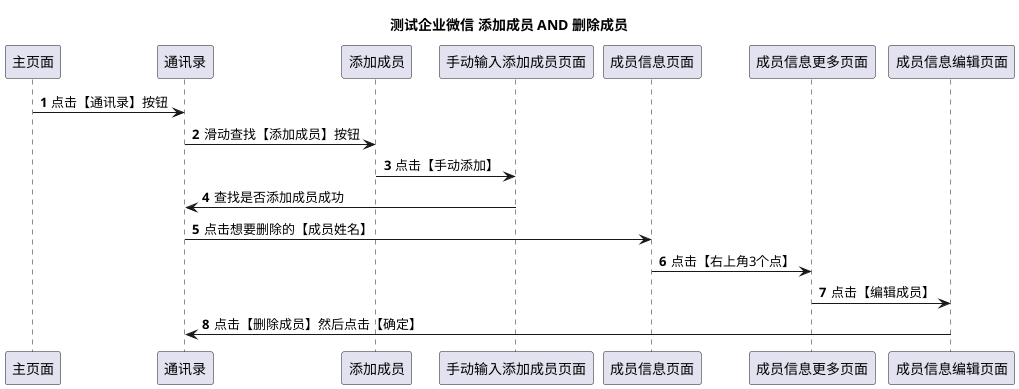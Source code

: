 @startuml
title 测试企业微信 添加成员 AND 删除成员
participant 主页面 as main
participant 通讯录 as contact
participant 添加成员 as add_member
participant 手动输入添加成员页面 as add_member_of_sd
participant 成员信息页面 as member_info
participant 成员信息更多页面 as member_info_more
participant 成员信息编辑页面 as edit_member
autonumber

main -> contact : 点击【通讯录】按钮
contact -> add_member : 滑动查找【添加成员】按钮
add_member -> add_member_of_sd : 点击【手动添加】
add_member_of_sd -> contact : 查找是否添加成员成功
contact -> member_info : 点击想要删除的【成员姓名】
member_info ->member_info_more : 点击【右上角3个点】
member_info_more -> edit_member : 点击【编辑成员】
edit_member -> contact : 点击【删除成员】然后点击【确定】

@enduml